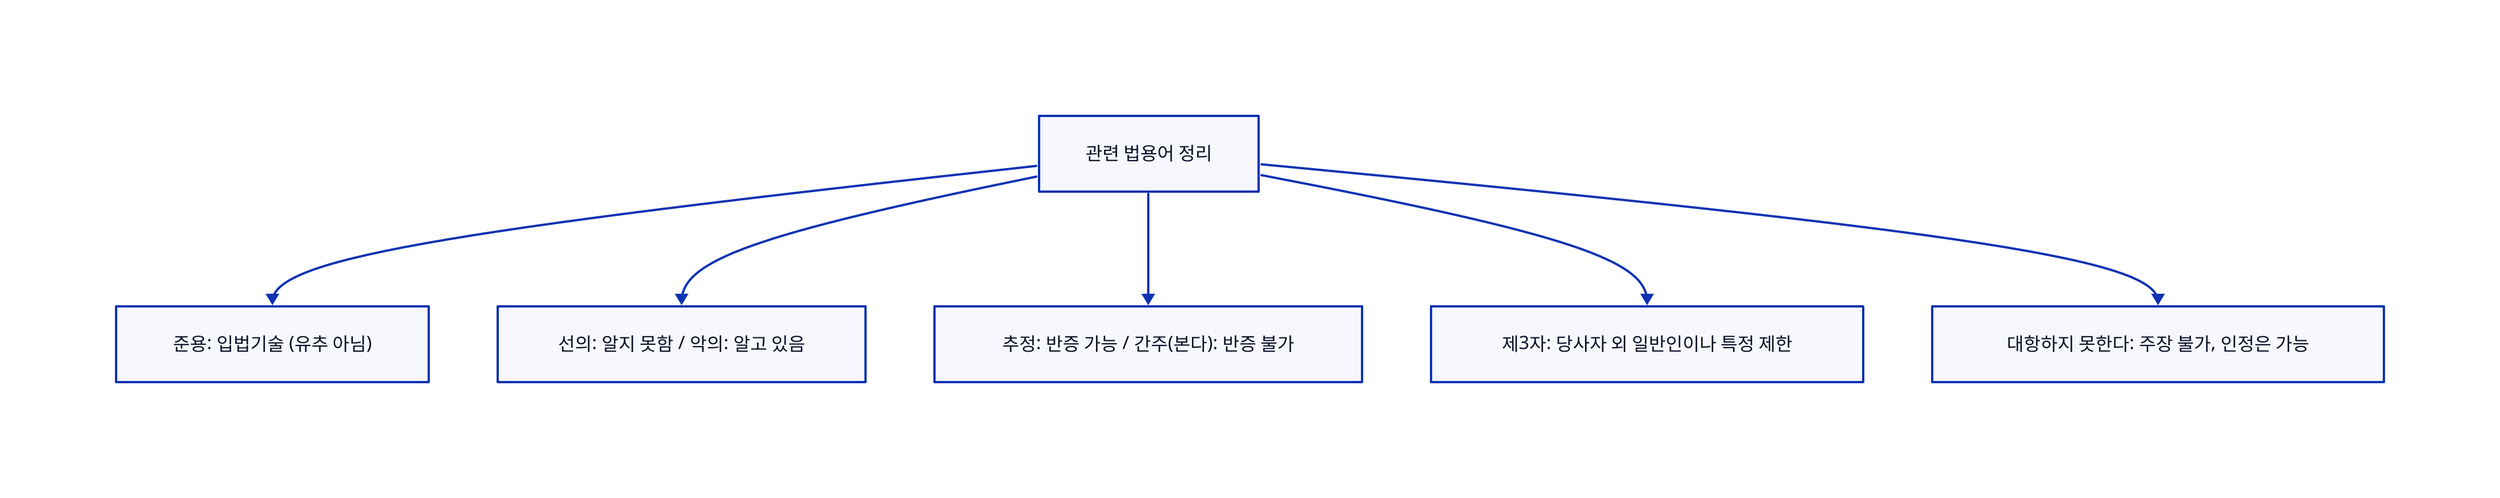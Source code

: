 # [17.0] 解釋의 方法, 標準.d2

direction: down

"관련 법용어 정리" -> "준용: 입법기술 (유추 아님)"
"관련 법용어 정리" -> "선의: 알지 못함 / 악의: 알고 있음"
"관련 법용어 정리" -> "추정: 반증 가능 / 간주(본다): 반증 불가"
"관련 법용어 정리" -> "제3자: 당사자 외 일반인이나 특정 제한"
"관련 법용어 정리" -> "대항하지 못한다: 주장 불가, 인정은 가능"
